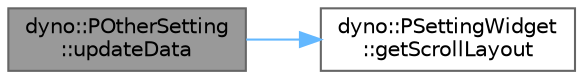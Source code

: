 digraph "dyno::POtherSetting::updateData"
{
 // LATEX_PDF_SIZE
  bgcolor="transparent";
  edge [fontname=Helvetica,fontsize=10,labelfontname=Helvetica,labelfontsize=10];
  node [fontname=Helvetica,fontsize=10,shape=box,height=0.2,width=0.4];
  rankdir="LR";
  Node1 [id="Node000001",label="dyno::POtherSetting\l::updateData",height=0.2,width=0.4,color="gray40", fillcolor="grey60", style="filled", fontcolor="black",tooltip=" "];
  Node1 -> Node2 [id="edge1_Node000001_Node000002",color="steelblue1",style="solid",tooltip=" "];
  Node2 [id="Node000002",label="dyno::PSettingWidget\l::getScrollLayout",height=0.2,width=0.4,color="grey40", fillcolor="white", style="filled",URL="$classdyno_1_1_p_setting_widget.html#a72a904fe0c28a469df24e4cf0bdc2b80",tooltip=" "];
}
